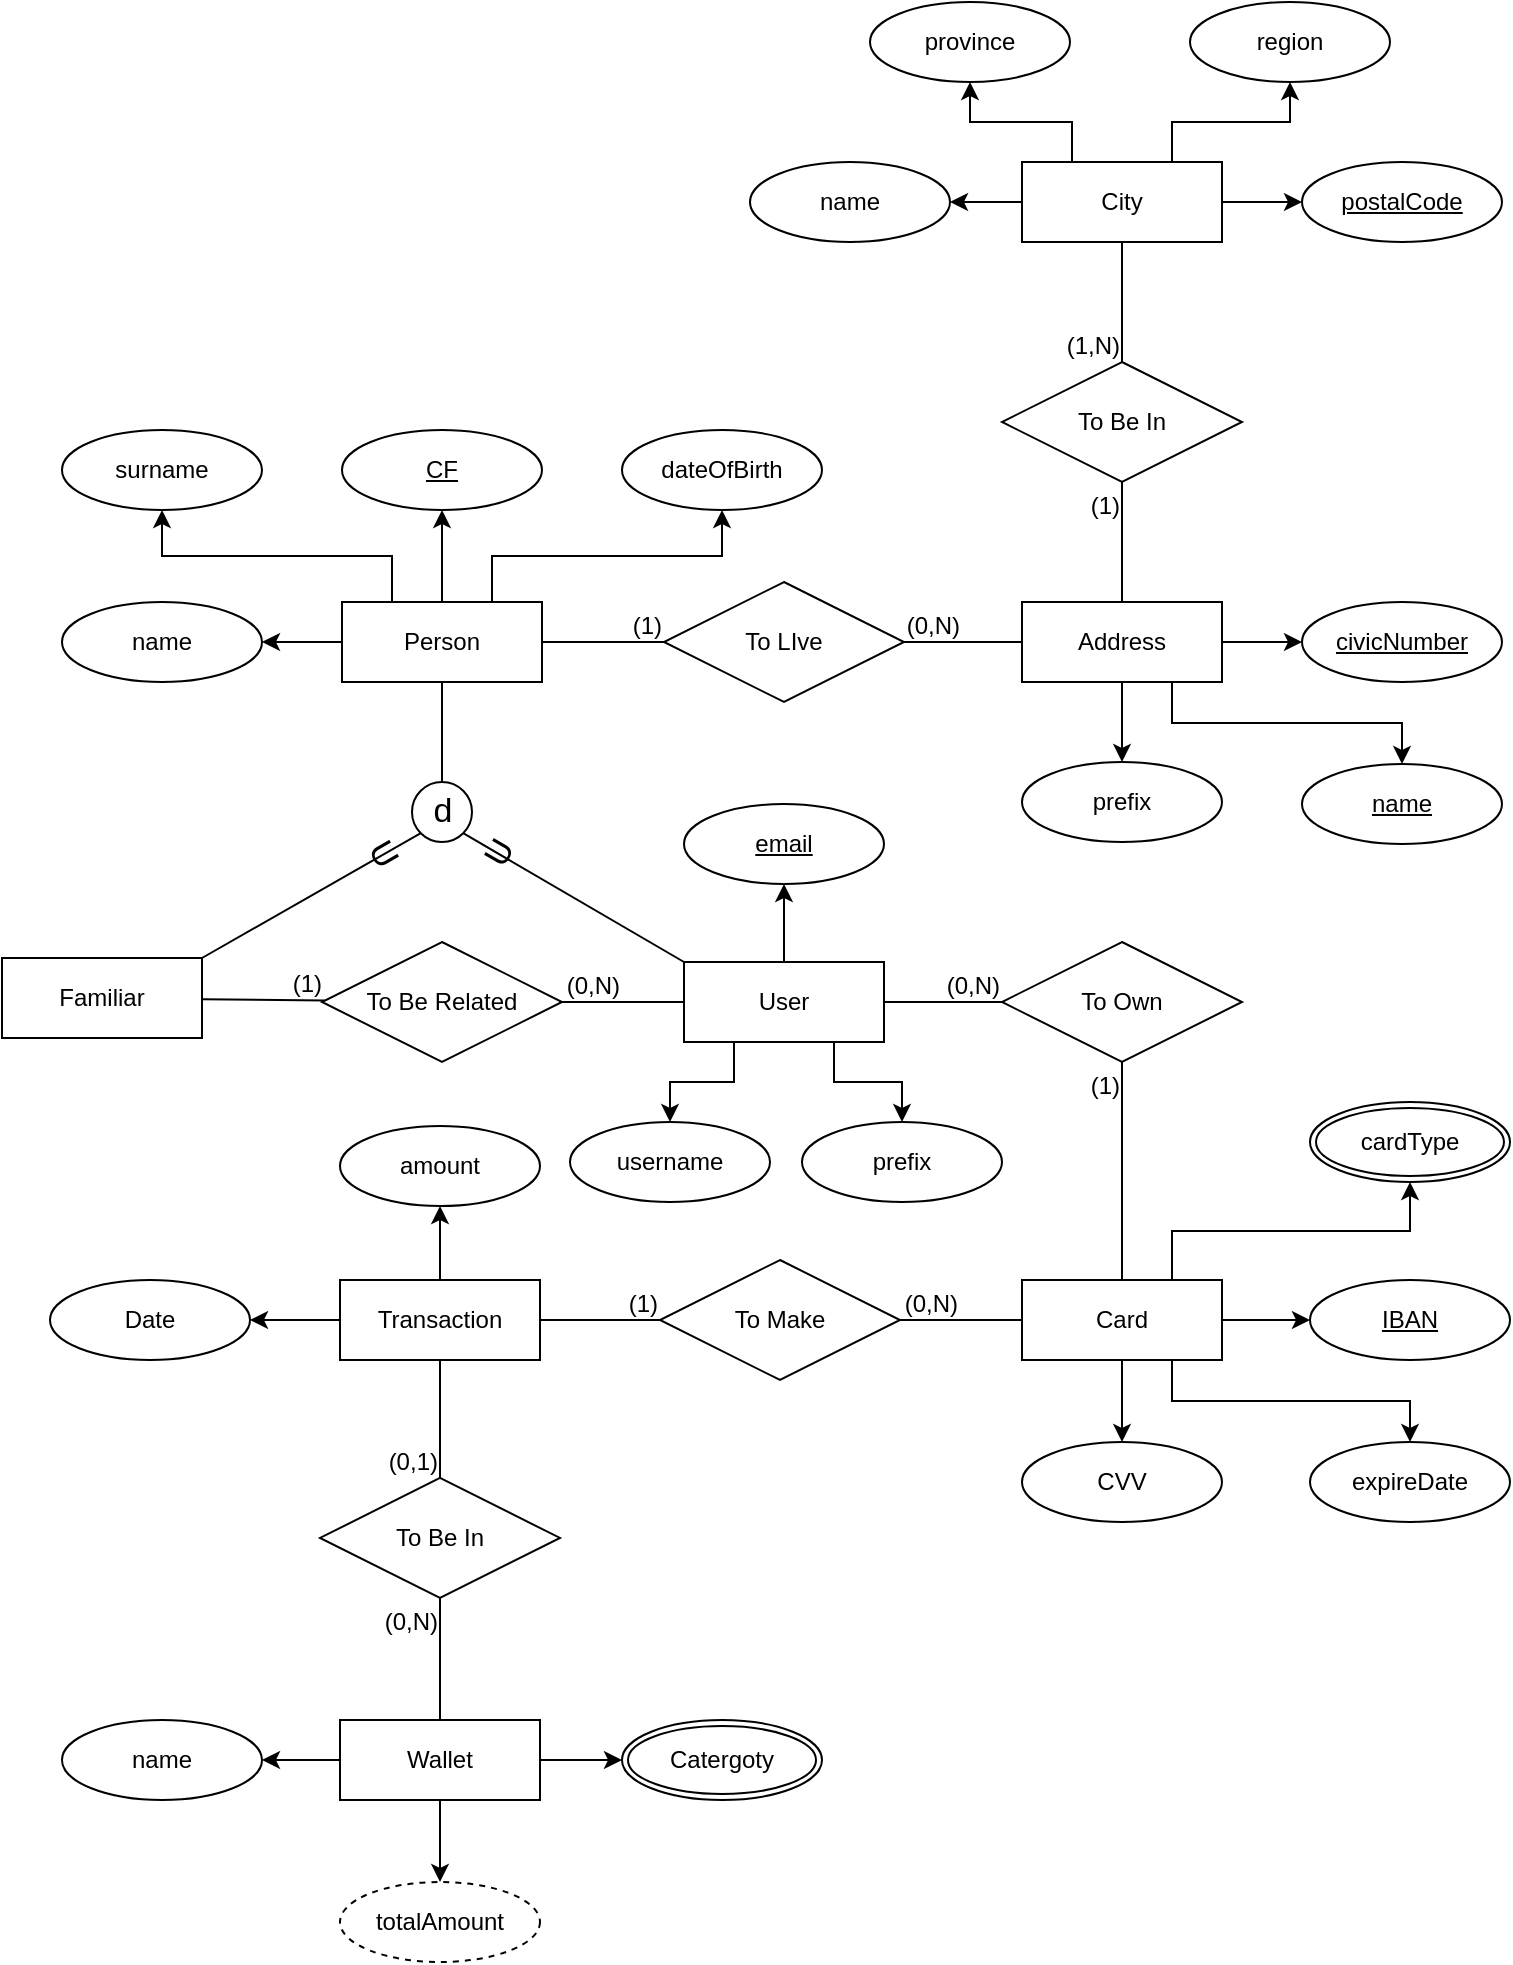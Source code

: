 <mxfile version="22.1.2" type="device">
  <diagram name="Pagina-1" id="V5ksIkCfvQu8_VufCoOh">
    <mxGraphModel dx="1373" dy="1315" grid="1" gridSize="10" guides="1" tooltips="1" connect="1" arrows="1" fold="1" page="1" pageScale="1" pageWidth="827" pageHeight="1169" math="0" shadow="0">
      <root>
        <mxCell id="0" />
        <mxCell id="1" parent="0" />
        <mxCell id="JWHr9cYI6euD82Q0gi6f-63" style="edgeStyle=orthogonalEdgeStyle;rounded=0;orthogonalLoop=1;jettySize=auto;html=1;exitX=0.5;exitY=1;exitDx=0;exitDy=0;" parent="1" source="JWHr9cYI6euD82Q0gi6f-2" target="JWHr9cYI6euD82Q0gi6f-59" edge="1">
          <mxGeometry relative="1" as="geometry" />
        </mxCell>
        <mxCell id="JWHr9cYI6euD82Q0gi6f-64" style="edgeStyle=orthogonalEdgeStyle;rounded=0;orthogonalLoop=1;jettySize=auto;html=1;exitX=0.75;exitY=1;exitDx=0;exitDy=0;" parent="1" source="JWHr9cYI6euD82Q0gi6f-2" target="JWHr9cYI6euD82Q0gi6f-60" edge="1">
          <mxGeometry relative="1" as="geometry" />
        </mxCell>
        <mxCell id="JWHr9cYI6euD82Q0gi6f-65" style="edgeStyle=orthogonalEdgeStyle;rounded=0;orthogonalLoop=1;jettySize=auto;html=1;exitX=1;exitY=0.5;exitDx=0;exitDy=0;" parent="1" source="JWHr9cYI6euD82Q0gi6f-2" target="JWHr9cYI6euD82Q0gi6f-61" edge="1">
          <mxGeometry relative="1" as="geometry" />
        </mxCell>
        <mxCell id="JWHr9cYI6euD82Q0gi6f-2" value="Address" style="whiteSpace=wrap;html=1;align=center;" parent="1" vertex="1">
          <mxGeometry x="1376" y="380" width="100" height="40" as="geometry" />
        </mxCell>
        <mxCell id="Yr8jS5GsggjdQLUqcXRx-10" style="edgeStyle=orthogonalEdgeStyle;rounded=0;orthogonalLoop=1;jettySize=auto;html=1;exitX=0.5;exitY=0;exitDx=0;exitDy=0;" edge="1" parent="1" source="JWHr9cYI6euD82Q0gi6f-3" target="Yr8jS5GsggjdQLUqcXRx-9">
          <mxGeometry relative="1" as="geometry" />
        </mxCell>
        <mxCell id="Yr8jS5GsggjdQLUqcXRx-11" style="edgeStyle=orthogonalEdgeStyle;rounded=0;orthogonalLoop=1;jettySize=auto;html=1;exitX=0;exitY=0.5;exitDx=0;exitDy=0;" edge="1" parent="1" source="JWHr9cYI6euD82Q0gi6f-3" target="Yr8jS5GsggjdQLUqcXRx-7">
          <mxGeometry relative="1" as="geometry" />
        </mxCell>
        <mxCell id="JWHr9cYI6euD82Q0gi6f-3" value="Transaction" style="whiteSpace=wrap;html=1;align=center;" parent="1" vertex="1">
          <mxGeometry x="1035" y="719" width="100" height="40" as="geometry" />
        </mxCell>
        <mxCell id="Yr8jS5GsggjdQLUqcXRx-14" style="edgeStyle=orthogonalEdgeStyle;rounded=0;orthogonalLoop=1;jettySize=auto;html=1;exitX=0;exitY=0.5;exitDx=0;exitDy=0;" edge="1" parent="1" source="JWHr9cYI6euD82Q0gi6f-4" target="Yr8jS5GsggjdQLUqcXRx-13">
          <mxGeometry relative="1" as="geometry" />
        </mxCell>
        <mxCell id="Yr8jS5GsggjdQLUqcXRx-16" style="edgeStyle=orthogonalEdgeStyle;rounded=0;orthogonalLoop=1;jettySize=auto;html=1;exitX=1;exitY=0.5;exitDx=0;exitDy=0;" edge="1" parent="1" source="JWHr9cYI6euD82Q0gi6f-4" target="Yr8jS5GsggjdQLUqcXRx-15">
          <mxGeometry relative="1" as="geometry" />
        </mxCell>
        <mxCell id="Yr8jS5GsggjdQLUqcXRx-18" style="edgeStyle=orthogonalEdgeStyle;rounded=0;orthogonalLoop=1;jettySize=auto;html=1;exitX=0.5;exitY=1;exitDx=0;exitDy=0;" edge="1" parent="1" source="JWHr9cYI6euD82Q0gi6f-4" target="Yr8jS5GsggjdQLUqcXRx-17">
          <mxGeometry relative="1" as="geometry" />
        </mxCell>
        <mxCell id="JWHr9cYI6euD82Q0gi6f-4" value="Wallet" style="whiteSpace=wrap;html=1;align=center;" parent="1" vertex="1">
          <mxGeometry x="1035" y="939" width="100" height="40" as="geometry" />
        </mxCell>
        <mxCell id="Yr8jS5GsggjdQLUqcXRx-4" style="edgeStyle=orthogonalEdgeStyle;rounded=0;orthogonalLoop=1;jettySize=auto;html=1;exitX=0.5;exitY=1;exitDx=0;exitDy=0;" edge="1" parent="1" source="JWHr9cYI6euD82Q0gi6f-5" target="Yr8jS5GsggjdQLUqcXRx-2">
          <mxGeometry relative="1" as="geometry" />
        </mxCell>
        <mxCell id="Yr8jS5GsggjdQLUqcXRx-5" style="edgeStyle=orthogonalEdgeStyle;rounded=0;orthogonalLoop=1;jettySize=auto;html=1;exitX=0.75;exitY=1;exitDx=0;exitDy=0;" edge="1" parent="1" source="JWHr9cYI6euD82Q0gi6f-5" target="Yr8jS5GsggjdQLUqcXRx-1">
          <mxGeometry relative="1" as="geometry" />
        </mxCell>
        <mxCell id="Yr8jS5GsggjdQLUqcXRx-6" style="edgeStyle=orthogonalEdgeStyle;rounded=0;orthogonalLoop=1;jettySize=auto;html=1;exitX=1;exitY=0.5;exitDx=0;exitDy=0;" edge="1" parent="1" source="JWHr9cYI6euD82Q0gi6f-5" target="Yr8jS5GsggjdQLUqcXRx-3">
          <mxGeometry relative="1" as="geometry" />
        </mxCell>
        <mxCell id="Yr8jS5GsggjdQLUqcXRx-20" style="edgeStyle=orthogonalEdgeStyle;rounded=0;orthogonalLoop=1;jettySize=auto;html=1;exitX=0.75;exitY=0;exitDx=0;exitDy=0;" edge="1" parent="1" source="JWHr9cYI6euD82Q0gi6f-5" target="Yr8jS5GsggjdQLUqcXRx-19">
          <mxGeometry relative="1" as="geometry" />
        </mxCell>
        <mxCell id="JWHr9cYI6euD82Q0gi6f-5" value="Card" style="whiteSpace=wrap;html=1;align=center;" parent="1" vertex="1">
          <mxGeometry x="1376" y="719" width="100" height="40" as="geometry" />
        </mxCell>
        <mxCell id="JWHr9cYI6euD82Q0gi6f-77" style="edgeStyle=orthogonalEdgeStyle;rounded=0;orthogonalLoop=1;jettySize=auto;html=1;exitX=0.75;exitY=1;exitDx=0;exitDy=0;" parent="1" source="JWHr9cYI6euD82Q0gi6f-6" target="JWHr9cYI6euD82Q0gi6f-76" edge="1">
          <mxGeometry relative="1" as="geometry" />
        </mxCell>
        <mxCell id="JWHr9cYI6euD82Q0gi6f-78" style="edgeStyle=orthogonalEdgeStyle;rounded=0;orthogonalLoop=1;jettySize=auto;html=1;exitX=0.25;exitY=1;exitDx=0;exitDy=0;" parent="1" source="JWHr9cYI6euD82Q0gi6f-6" target="JWHr9cYI6euD82Q0gi6f-75" edge="1">
          <mxGeometry relative="1" as="geometry" />
        </mxCell>
        <mxCell id="JWHr9cYI6euD82Q0gi6f-79" style="edgeStyle=orthogonalEdgeStyle;rounded=0;orthogonalLoop=1;jettySize=auto;html=1;exitX=0.5;exitY=0;exitDx=0;exitDy=0;" parent="1" source="JWHr9cYI6euD82Q0gi6f-6" target="JWHr9cYI6euD82Q0gi6f-74" edge="1">
          <mxGeometry relative="1" as="geometry" />
        </mxCell>
        <mxCell id="JWHr9cYI6euD82Q0gi6f-6" value="User" style="whiteSpace=wrap;html=1;align=center;" parent="1" vertex="1">
          <mxGeometry x="1207" y="560" width="100" height="40" as="geometry" />
        </mxCell>
        <mxCell id="JWHr9cYI6euD82Q0gi6f-55" style="edgeStyle=orthogonalEdgeStyle;rounded=0;orthogonalLoop=1;jettySize=auto;html=1;exitX=0.5;exitY=0;exitDx=0;exitDy=0;" parent="1" source="JWHr9cYI6euD82Q0gi6f-7" target="JWHr9cYI6euD82Q0gi6f-54" edge="1">
          <mxGeometry relative="1" as="geometry" />
        </mxCell>
        <mxCell id="JWHr9cYI6euD82Q0gi6f-56" style="edgeStyle=orthogonalEdgeStyle;rounded=0;orthogonalLoop=1;jettySize=auto;html=1;exitX=0.25;exitY=0;exitDx=0;exitDy=0;" parent="1" source="JWHr9cYI6euD82Q0gi6f-7" target="JWHr9cYI6euD82Q0gi6f-52" edge="1">
          <mxGeometry relative="1" as="geometry" />
        </mxCell>
        <mxCell id="JWHr9cYI6euD82Q0gi6f-57" style="edgeStyle=orthogonalEdgeStyle;rounded=0;orthogonalLoop=1;jettySize=auto;html=1;exitX=0;exitY=0.5;exitDx=0;exitDy=0;" parent="1" source="JWHr9cYI6euD82Q0gi6f-7" target="JWHr9cYI6euD82Q0gi6f-50" edge="1">
          <mxGeometry relative="1" as="geometry" />
        </mxCell>
        <mxCell id="JWHr9cYI6euD82Q0gi6f-58" style="edgeStyle=orthogonalEdgeStyle;rounded=0;orthogonalLoop=1;jettySize=auto;html=1;exitX=0.75;exitY=0;exitDx=0;exitDy=0;" parent="1" source="JWHr9cYI6euD82Q0gi6f-7" target="JWHr9cYI6euD82Q0gi6f-51" edge="1">
          <mxGeometry relative="1" as="geometry" />
        </mxCell>
        <mxCell id="JWHr9cYI6euD82Q0gi6f-7" value="Person" style="whiteSpace=wrap;html=1;align=center;" parent="1" vertex="1">
          <mxGeometry x="1036" y="380" width="100" height="40" as="geometry" />
        </mxCell>
        <mxCell id="JWHr9cYI6euD82Q0gi6f-10" value="Familiar" style="whiteSpace=wrap;html=1;align=center;" parent="1" vertex="1">
          <mxGeometry x="866" y="558" width="100" height="40" as="geometry" />
        </mxCell>
        <mxCell id="JWHr9cYI6euD82Q0gi6f-11" value="To LIve" style="shape=rhombus;perimeter=rhombusPerimeter;whiteSpace=wrap;html=1;align=center;" parent="1" vertex="1">
          <mxGeometry x="1197" y="370" width="120" height="60" as="geometry" />
        </mxCell>
        <mxCell id="JWHr9cYI6euD82Q0gi6f-12" value="" style="endArrow=none;html=1;rounded=0;" parent="1" source="JWHr9cYI6euD82Q0gi6f-7" target="JWHr9cYI6euD82Q0gi6f-11" edge="1">
          <mxGeometry relative="1" as="geometry">
            <mxPoint x="666" y="510" as="sourcePoint" />
            <mxPoint x="826" y="510" as="targetPoint" />
          </mxGeometry>
        </mxCell>
        <mxCell id="JWHr9cYI6euD82Q0gi6f-13" value="(1)" style="resizable=0;html=1;whiteSpace=wrap;align=right;verticalAlign=bottom;" parent="JWHr9cYI6euD82Q0gi6f-12" connectable="0" vertex="1">
          <mxGeometry x="1" relative="1" as="geometry" />
        </mxCell>
        <mxCell id="JWHr9cYI6euD82Q0gi6f-15" value="" style="endArrow=none;html=1;rounded=0;" parent="1" source="JWHr9cYI6euD82Q0gi6f-2" target="JWHr9cYI6euD82Q0gi6f-11" edge="1">
          <mxGeometry relative="1" as="geometry">
            <mxPoint x="1276" y="540" as="sourcePoint" />
            <mxPoint x="946" y="570" as="targetPoint" />
          </mxGeometry>
        </mxCell>
        <mxCell id="JWHr9cYI6euD82Q0gi6f-16" value="(0,N)" style="resizable=0;html=1;whiteSpace=wrap;align=right;verticalAlign=bottom;" parent="JWHr9cYI6euD82Q0gi6f-15" connectable="0" vertex="1">
          <mxGeometry x="1" relative="1" as="geometry">
            <mxPoint x="29" as="offset" />
          </mxGeometry>
        </mxCell>
        <mxCell id="JWHr9cYI6euD82Q0gi6f-17" value="To Be In" style="shape=rhombus;perimeter=rhombusPerimeter;whiteSpace=wrap;html=1;align=center;" parent="1" vertex="1">
          <mxGeometry x="1366" y="260" width="120" height="60" as="geometry" />
        </mxCell>
        <mxCell id="JWHr9cYI6euD82Q0gi6f-70" style="edgeStyle=orthogonalEdgeStyle;rounded=0;orthogonalLoop=1;jettySize=auto;html=1;exitX=0.75;exitY=0;exitDx=0;exitDy=0;" parent="1" source="JWHr9cYI6euD82Q0gi6f-18" target="JWHr9cYI6euD82Q0gi6f-67" edge="1">
          <mxGeometry relative="1" as="geometry" />
        </mxCell>
        <mxCell id="JWHr9cYI6euD82Q0gi6f-71" style="edgeStyle=orthogonalEdgeStyle;rounded=0;orthogonalLoop=1;jettySize=auto;html=1;exitX=0.25;exitY=0;exitDx=0;exitDy=0;" parent="1" source="JWHr9cYI6euD82Q0gi6f-18" target="JWHr9cYI6euD82Q0gi6f-66" edge="1">
          <mxGeometry relative="1" as="geometry" />
        </mxCell>
        <mxCell id="JWHr9cYI6euD82Q0gi6f-72" style="edgeStyle=orthogonalEdgeStyle;rounded=0;orthogonalLoop=1;jettySize=auto;html=1;exitX=1;exitY=0.5;exitDx=0;exitDy=0;" parent="1" source="JWHr9cYI6euD82Q0gi6f-18" target="JWHr9cYI6euD82Q0gi6f-69" edge="1">
          <mxGeometry relative="1" as="geometry" />
        </mxCell>
        <mxCell id="JWHr9cYI6euD82Q0gi6f-73" style="edgeStyle=orthogonalEdgeStyle;rounded=0;orthogonalLoop=1;jettySize=auto;html=1;exitX=0;exitY=0.5;exitDx=0;exitDy=0;" parent="1" source="JWHr9cYI6euD82Q0gi6f-18" target="JWHr9cYI6euD82Q0gi6f-68" edge="1">
          <mxGeometry relative="1" as="geometry" />
        </mxCell>
        <mxCell id="JWHr9cYI6euD82Q0gi6f-18" value="City" style="whiteSpace=wrap;html=1;align=center;" parent="1" vertex="1">
          <mxGeometry x="1376" y="160" width="100" height="40" as="geometry" />
        </mxCell>
        <mxCell id="JWHr9cYI6euD82Q0gi6f-19" value="" style="endArrow=none;html=1;rounded=0;" parent="1" source="JWHr9cYI6euD82Q0gi6f-2" target="JWHr9cYI6euD82Q0gi6f-17" edge="1">
          <mxGeometry relative="1" as="geometry">
            <mxPoint x="1096" y="479" as="sourcePoint" />
            <mxPoint x="1176" y="479" as="targetPoint" />
          </mxGeometry>
        </mxCell>
        <mxCell id="JWHr9cYI6euD82Q0gi6f-20" value="(1)" style="resizable=0;html=1;whiteSpace=wrap;align=right;verticalAlign=bottom;" parent="JWHr9cYI6euD82Q0gi6f-19" connectable="0" vertex="1">
          <mxGeometry x="1" relative="1" as="geometry">
            <mxPoint y="20" as="offset" />
          </mxGeometry>
        </mxCell>
        <mxCell id="JWHr9cYI6euD82Q0gi6f-21" value="" style="endArrow=none;html=1;rounded=0;" parent="1" source="JWHr9cYI6euD82Q0gi6f-18" target="JWHr9cYI6euD82Q0gi6f-17" edge="1">
          <mxGeometry relative="1" as="geometry">
            <mxPoint x="1526" y="350" as="sourcePoint" />
            <mxPoint x="1526" y="280" as="targetPoint" />
          </mxGeometry>
        </mxCell>
        <mxCell id="JWHr9cYI6euD82Q0gi6f-22" value="(1,N)" style="resizable=0;html=1;whiteSpace=wrap;align=right;verticalAlign=bottom;" parent="JWHr9cYI6euD82Q0gi6f-21" connectable="0" vertex="1">
          <mxGeometry x="1" relative="1" as="geometry">
            <mxPoint as="offset" />
          </mxGeometry>
        </mxCell>
        <mxCell id="JWHr9cYI6euD82Q0gi6f-25" value="" style="ellipse;whiteSpace=wrap;html=1;aspect=fixed;" parent="1" vertex="1">
          <mxGeometry x="1071" y="470" width="30" height="30" as="geometry" />
        </mxCell>
        <mxCell id="JWHr9cYI6euD82Q0gi6f-26" value="d" style="text;html=1;align=center;verticalAlign=middle;resizable=0;points=[];autosize=1;strokeColor=none;fillColor=none;fontSize=17;" parent="1" vertex="1">
          <mxGeometry x="1071" y="470" width="30" height="30" as="geometry" />
        </mxCell>
        <mxCell id="JWHr9cYI6euD82Q0gi6f-27" value="" style="endArrow=none;html=1;rounded=0;exitX=0.5;exitY=0;exitDx=0;exitDy=0;" parent="1" source="JWHr9cYI6euD82Q0gi6f-25" target="JWHr9cYI6euD82Q0gi6f-7" edge="1">
          <mxGeometry width="50" height="50" relative="1" as="geometry">
            <mxPoint x="1070" y="500" as="sourcePoint" />
            <mxPoint x="1136" y="500" as="targetPoint" />
          </mxGeometry>
        </mxCell>
        <mxCell id="JWHr9cYI6euD82Q0gi6f-30" value="To Be Related" style="shape=rhombus;perimeter=rhombusPerimeter;whiteSpace=wrap;html=1;align=center;" parent="1" vertex="1">
          <mxGeometry x="1026" y="550" width="120" height="60" as="geometry" />
        </mxCell>
        <mxCell id="JWHr9cYI6euD82Q0gi6f-31" value="" style="endArrow=none;html=1;rounded=0;" parent="1" source="JWHr9cYI6euD82Q0gi6f-10" target="JWHr9cYI6euD82Q0gi6f-30" edge="1">
          <mxGeometry relative="1" as="geometry">
            <mxPoint x="996" y="689" as="sourcePoint" />
            <mxPoint x="1057" y="689" as="targetPoint" />
          </mxGeometry>
        </mxCell>
        <mxCell id="JWHr9cYI6euD82Q0gi6f-32" value="(1)" style="resizable=0;html=1;whiteSpace=wrap;align=right;verticalAlign=bottom;" parent="JWHr9cYI6euD82Q0gi6f-31" connectable="0" vertex="1">
          <mxGeometry x="1" relative="1" as="geometry" />
        </mxCell>
        <mxCell id="JWHr9cYI6euD82Q0gi6f-33" value="" style="endArrow=none;html=1;rounded=0;" parent="1" source="JWHr9cYI6euD82Q0gi6f-6" target="JWHr9cYI6euD82Q0gi6f-30" edge="1">
          <mxGeometry relative="1" as="geometry">
            <mxPoint x="1236" y="689" as="sourcePoint" />
            <mxPoint x="1177" y="689" as="targetPoint" />
          </mxGeometry>
        </mxCell>
        <mxCell id="JWHr9cYI6euD82Q0gi6f-34" value="(0,N)" style="resizable=0;html=1;whiteSpace=wrap;align=right;verticalAlign=bottom;" parent="JWHr9cYI6euD82Q0gi6f-33" connectable="0" vertex="1">
          <mxGeometry x="1" relative="1" as="geometry">
            <mxPoint x="30" as="offset" />
          </mxGeometry>
        </mxCell>
        <mxCell id="JWHr9cYI6euD82Q0gi6f-35" value="To Own" style="shape=rhombus;perimeter=rhombusPerimeter;whiteSpace=wrap;html=1;align=center;" parent="1" vertex="1">
          <mxGeometry x="1366" y="550" width="120" height="60" as="geometry" />
        </mxCell>
        <mxCell id="JWHr9cYI6euD82Q0gi6f-36" value="" style="endArrow=none;html=1;rounded=0;" parent="1" source="JWHr9cYI6euD82Q0gi6f-5" target="JWHr9cYI6euD82Q0gi6f-35" edge="1">
          <mxGeometry relative="1" as="geometry">
            <mxPoint x="1396" y="780" as="sourcePoint" />
            <mxPoint x="1146" y="879" as="targetPoint" />
          </mxGeometry>
        </mxCell>
        <mxCell id="JWHr9cYI6euD82Q0gi6f-37" value="(1)" style="resizable=0;html=1;whiteSpace=wrap;align=right;verticalAlign=bottom;" parent="JWHr9cYI6euD82Q0gi6f-36" connectable="0" vertex="1">
          <mxGeometry x="1" relative="1" as="geometry">
            <mxPoint y="20" as="offset" />
          </mxGeometry>
        </mxCell>
        <mxCell id="JWHr9cYI6euD82Q0gi6f-38" value="" style="endArrow=none;html=1;rounded=0;" parent="1" source="JWHr9cYI6euD82Q0gi6f-6" target="JWHr9cYI6euD82Q0gi6f-35" edge="1">
          <mxGeometry relative="1" as="geometry">
            <mxPoint x="1396" y="600" as="sourcePoint" />
            <mxPoint x="1496" y="680" as="targetPoint" />
          </mxGeometry>
        </mxCell>
        <mxCell id="JWHr9cYI6euD82Q0gi6f-39" value="(0,N)" style="resizable=0;html=1;whiteSpace=wrap;align=right;verticalAlign=bottom;" parent="JWHr9cYI6euD82Q0gi6f-38" connectable="0" vertex="1">
          <mxGeometry x="1" relative="1" as="geometry">
            <mxPoint as="offset" />
          </mxGeometry>
        </mxCell>
        <mxCell id="JWHr9cYI6euD82Q0gi6f-40" value="To Make" style="shape=rhombus;perimeter=rhombusPerimeter;whiteSpace=wrap;html=1;align=center;" parent="1" vertex="1">
          <mxGeometry x="1195" y="709" width="120" height="60" as="geometry" />
        </mxCell>
        <mxCell id="JWHr9cYI6euD82Q0gi6f-41" value="" style="endArrow=none;html=1;rounded=0;" parent="1" source="JWHr9cYI6euD82Q0gi6f-3" target="JWHr9cYI6euD82Q0gi6f-40" edge="1">
          <mxGeometry relative="1" as="geometry">
            <mxPoint x="1135" y="738" as="sourcePoint" />
            <mxPoint x="1226" y="848" as="targetPoint" />
          </mxGeometry>
        </mxCell>
        <mxCell id="JWHr9cYI6euD82Q0gi6f-42" value="(1)" style="resizable=0;html=1;whiteSpace=wrap;align=right;verticalAlign=bottom;" parent="JWHr9cYI6euD82Q0gi6f-41" connectable="0" vertex="1">
          <mxGeometry x="1" relative="1" as="geometry" />
        </mxCell>
        <mxCell id="JWHr9cYI6euD82Q0gi6f-43" value="" style="endArrow=none;html=1;rounded=0;" parent="1" source="JWHr9cYI6euD82Q0gi6f-5" target="JWHr9cYI6euD82Q0gi6f-40" edge="1">
          <mxGeometry relative="1" as="geometry">
            <mxPoint x="1376" y="739" as="sourcePoint" />
            <mxPoint x="1346" y="848" as="targetPoint" />
          </mxGeometry>
        </mxCell>
        <mxCell id="JWHr9cYI6euD82Q0gi6f-44" value="(0,N)" style="resizable=0;html=1;whiteSpace=wrap;align=right;verticalAlign=bottom;" parent="JWHr9cYI6euD82Q0gi6f-43" connectable="0" vertex="1">
          <mxGeometry x="1" relative="1" as="geometry">
            <mxPoint x="30" as="offset" />
          </mxGeometry>
        </mxCell>
        <mxCell id="JWHr9cYI6euD82Q0gi6f-45" value="To Be In" style="shape=rhombus;perimeter=rhombusPerimeter;whiteSpace=wrap;html=1;align=center;" parent="1" vertex="1">
          <mxGeometry x="1025" y="817.99" width="120" height="60" as="geometry" />
        </mxCell>
        <mxCell id="JWHr9cYI6euD82Q0gi6f-46" value="" style="endArrow=none;html=1;rounded=0;" parent="1" source="JWHr9cYI6euD82Q0gi6f-4" target="JWHr9cYI6euD82Q0gi6f-45" edge="1">
          <mxGeometry relative="1" as="geometry">
            <mxPoint x="1085" y="938" as="sourcePoint" />
            <mxPoint x="974" y="1038" as="targetPoint" />
          </mxGeometry>
        </mxCell>
        <mxCell id="JWHr9cYI6euD82Q0gi6f-47" value="(0,N)" style="resizable=0;html=1;whiteSpace=wrap;align=right;verticalAlign=bottom;" parent="JWHr9cYI6euD82Q0gi6f-46" connectable="0" vertex="1">
          <mxGeometry x="1" relative="1" as="geometry">
            <mxPoint y="20" as="offset" />
          </mxGeometry>
        </mxCell>
        <mxCell id="JWHr9cYI6euD82Q0gi6f-48" value="" style="endArrow=none;html=1;rounded=0;" parent="1" source="JWHr9cYI6euD82Q0gi6f-3" target="JWHr9cYI6euD82Q0gi6f-45" edge="1">
          <mxGeometry relative="1" as="geometry">
            <mxPoint x="1085" y="759" as="sourcePoint" />
            <mxPoint x="1324" y="839" as="targetPoint" />
          </mxGeometry>
        </mxCell>
        <mxCell id="JWHr9cYI6euD82Q0gi6f-49" value="(0,1)" style="resizable=0;html=1;whiteSpace=wrap;align=right;verticalAlign=bottom;" parent="JWHr9cYI6euD82Q0gi6f-48" connectable="0" vertex="1">
          <mxGeometry x="1" relative="1" as="geometry">
            <mxPoint as="offset" />
          </mxGeometry>
        </mxCell>
        <mxCell id="JWHr9cYI6euD82Q0gi6f-50" value="name" style="ellipse;whiteSpace=wrap;html=1;align=center;" parent="1" vertex="1">
          <mxGeometry x="896" y="380" width="100" height="40" as="geometry" />
        </mxCell>
        <mxCell id="JWHr9cYI6euD82Q0gi6f-51" value="dateOfBirth" style="ellipse;whiteSpace=wrap;html=1;align=center;" parent="1" vertex="1">
          <mxGeometry x="1176" y="294" width="100" height="40" as="geometry" />
        </mxCell>
        <mxCell id="JWHr9cYI6euD82Q0gi6f-52" value="surname" style="ellipse;whiteSpace=wrap;html=1;align=center;" parent="1" vertex="1">
          <mxGeometry x="896" y="294" width="100" height="40" as="geometry" />
        </mxCell>
        <mxCell id="JWHr9cYI6euD82Q0gi6f-54" value="CF" style="ellipse;whiteSpace=wrap;html=1;align=center;fontStyle=4;" parent="1" vertex="1">
          <mxGeometry x="1036" y="294" width="100" height="40" as="geometry" />
        </mxCell>
        <mxCell id="JWHr9cYI6euD82Q0gi6f-59" value="prefix" style="ellipse;whiteSpace=wrap;html=1;align=center;" parent="1" vertex="1">
          <mxGeometry x="1376" y="460" width="100" height="40" as="geometry" />
        </mxCell>
        <mxCell id="JWHr9cYI6euD82Q0gi6f-60" value="name" style="ellipse;whiteSpace=wrap;html=1;align=center;fontStyle=4;" parent="1" vertex="1">
          <mxGeometry x="1516" y="461" width="100" height="40" as="geometry" />
        </mxCell>
        <mxCell id="JWHr9cYI6euD82Q0gi6f-61" value="civicNumber" style="ellipse;whiteSpace=wrap;html=1;align=center;fontStyle=4;" parent="1" vertex="1">
          <mxGeometry x="1516" y="380" width="100" height="40" as="geometry" />
        </mxCell>
        <mxCell id="JWHr9cYI6euD82Q0gi6f-66" value="province" style="ellipse;whiteSpace=wrap;html=1;align=center;" parent="1" vertex="1">
          <mxGeometry x="1300" y="80" width="100" height="40" as="geometry" />
        </mxCell>
        <mxCell id="JWHr9cYI6euD82Q0gi6f-67" value="region" style="ellipse;whiteSpace=wrap;html=1;align=center;" parent="1" vertex="1">
          <mxGeometry x="1460" y="80" width="100" height="40" as="geometry" />
        </mxCell>
        <mxCell id="JWHr9cYI6euD82Q0gi6f-68" value="name" style="ellipse;whiteSpace=wrap;html=1;align=center;" parent="1" vertex="1">
          <mxGeometry x="1240" y="160" width="100" height="40" as="geometry" />
        </mxCell>
        <mxCell id="JWHr9cYI6euD82Q0gi6f-69" value="postalCode" style="ellipse;whiteSpace=wrap;html=1;align=center;fontStyle=4;" parent="1" vertex="1">
          <mxGeometry x="1516" y="160" width="100" height="40" as="geometry" />
        </mxCell>
        <mxCell id="JWHr9cYI6euD82Q0gi6f-74" value="email" style="ellipse;whiteSpace=wrap;html=1;align=center;fontStyle=4;" parent="1" vertex="1">
          <mxGeometry x="1207" y="481" width="100" height="40" as="geometry" />
        </mxCell>
        <mxCell id="JWHr9cYI6euD82Q0gi6f-75" value="username" style="ellipse;whiteSpace=wrap;html=1;align=center;" parent="1" vertex="1">
          <mxGeometry x="1150" y="640" width="100" height="40" as="geometry" />
        </mxCell>
        <mxCell id="JWHr9cYI6euD82Q0gi6f-76" value="prefix" style="ellipse;whiteSpace=wrap;html=1;align=center;" parent="1" vertex="1">
          <mxGeometry x="1266" y="640" width="100" height="40" as="geometry" />
        </mxCell>
        <mxCell id="JWHr9cYI6euD82Q0gi6f-80" value="" style="endArrow=none;html=1;rounded=0;exitX=1;exitY=0;exitDx=0;exitDy=0;entryX=0;entryY=1;entryDx=0;entryDy=0;" parent="1" source="JWHr9cYI6euD82Q0gi6f-10" target="JWHr9cYI6euD82Q0gi6f-25" edge="1">
          <mxGeometry width="50" height="50" relative="1" as="geometry">
            <mxPoint x="1025" y="521" as="sourcePoint" />
            <mxPoint x="1025" y="471" as="targetPoint" />
          </mxGeometry>
        </mxCell>
        <mxCell id="JWHr9cYI6euD82Q0gi6f-81" value="" style="endArrow=none;html=1;rounded=0;exitX=0;exitY=0;exitDx=0;exitDy=0;entryX=1;entryY=1;entryDx=0;entryDy=0;" parent="1" source="JWHr9cYI6euD82Q0gi6f-6" target="JWHr9cYI6euD82Q0gi6f-25" edge="1">
          <mxGeometry width="50" height="50" relative="1" as="geometry">
            <mxPoint x="1160" y="531" as="sourcePoint" />
            <mxPoint x="1160" y="481" as="targetPoint" />
          </mxGeometry>
        </mxCell>
        <mxCell id="JWHr9cYI6euD82Q0gi6f-87" value="U" style="text;html=1;align=center;verticalAlign=middle;resizable=0;points=[];autosize=1;strokeColor=none;fillColor=none;fontSize=17;rotation=-60;" parent="1" vertex="1">
          <mxGeometry x="1095" y="491" width="40" height="30" as="geometry" />
        </mxCell>
        <mxCell id="JWHr9cYI6euD82Q0gi6f-89" value="U" style="text;html=1;align=center;verticalAlign=middle;resizable=0;points=[];autosize=1;strokeColor=none;fillColor=none;fontSize=17;rotation=60;" parent="1" vertex="1">
          <mxGeometry x="1036" y="491" width="40" height="30" as="geometry" />
        </mxCell>
        <mxCell id="Yr8jS5GsggjdQLUqcXRx-1" value="expireDate" style="ellipse;whiteSpace=wrap;html=1;align=center;" vertex="1" parent="1">
          <mxGeometry x="1520" y="800" width="100" height="40" as="geometry" />
        </mxCell>
        <mxCell id="Yr8jS5GsggjdQLUqcXRx-2" value="CVV" style="ellipse;whiteSpace=wrap;html=1;align=center;" vertex="1" parent="1">
          <mxGeometry x="1376" y="800" width="100" height="40" as="geometry" />
        </mxCell>
        <mxCell id="Yr8jS5GsggjdQLUqcXRx-3" value="IBAN" style="ellipse;whiteSpace=wrap;html=1;align=center;fontStyle=4;" vertex="1" parent="1">
          <mxGeometry x="1520" y="719" width="100" height="40" as="geometry" />
        </mxCell>
        <mxCell id="Yr8jS5GsggjdQLUqcXRx-7" value="Date" style="ellipse;whiteSpace=wrap;html=1;align=center;" vertex="1" parent="1">
          <mxGeometry x="890" y="719" width="100" height="40" as="geometry" />
        </mxCell>
        <mxCell id="Yr8jS5GsggjdQLUqcXRx-9" value="amount" style="ellipse;whiteSpace=wrap;html=1;align=center;" vertex="1" parent="1">
          <mxGeometry x="1035" y="642" width="100" height="40" as="geometry" />
        </mxCell>
        <mxCell id="Yr8jS5GsggjdQLUqcXRx-13" value="name" style="ellipse;whiteSpace=wrap;html=1;align=center;" vertex="1" parent="1">
          <mxGeometry x="896" y="939" width="100" height="40" as="geometry" />
        </mxCell>
        <mxCell id="Yr8jS5GsggjdQLUqcXRx-15" value="Catergoty" style="ellipse;shape=doubleEllipse;margin=3;whiteSpace=wrap;html=1;align=center;" vertex="1" parent="1">
          <mxGeometry x="1176" y="939" width="100" height="40" as="geometry" />
        </mxCell>
        <mxCell id="Yr8jS5GsggjdQLUqcXRx-17" value="totalAmount" style="ellipse;whiteSpace=wrap;html=1;align=center;dashed=1;" vertex="1" parent="1">
          <mxGeometry x="1035" y="1020" width="100" height="40" as="geometry" />
        </mxCell>
        <mxCell id="Yr8jS5GsggjdQLUqcXRx-19" value="cardType" style="ellipse;shape=doubleEllipse;margin=3;whiteSpace=wrap;html=1;align=center;" vertex="1" parent="1">
          <mxGeometry x="1520" y="630" width="100" height="40" as="geometry" />
        </mxCell>
      </root>
    </mxGraphModel>
  </diagram>
</mxfile>
